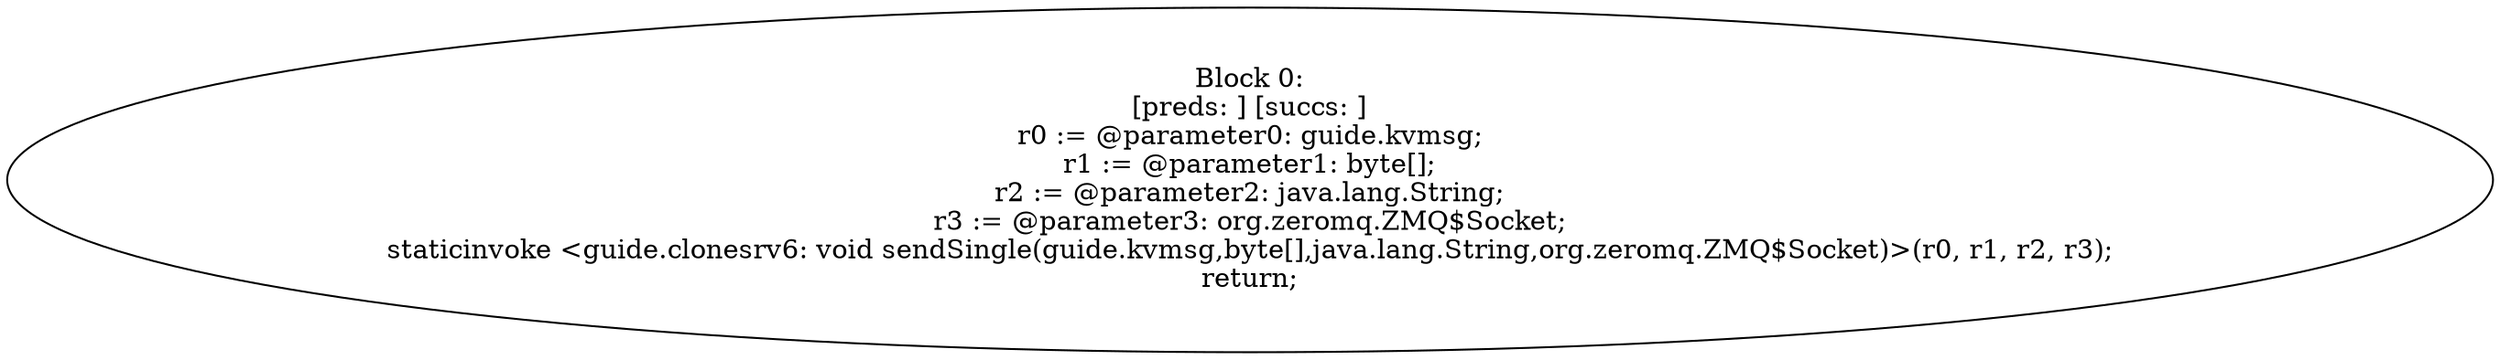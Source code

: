 digraph "unitGraph" {
    "Block 0:
[preds: ] [succs: ]
r0 := @parameter0: guide.kvmsg;
r1 := @parameter1: byte[];
r2 := @parameter2: java.lang.String;
r3 := @parameter3: org.zeromq.ZMQ$Socket;
staticinvoke <guide.clonesrv6: void sendSingle(guide.kvmsg,byte[],java.lang.String,org.zeromq.ZMQ$Socket)>(r0, r1, r2, r3);
return;
"
}
